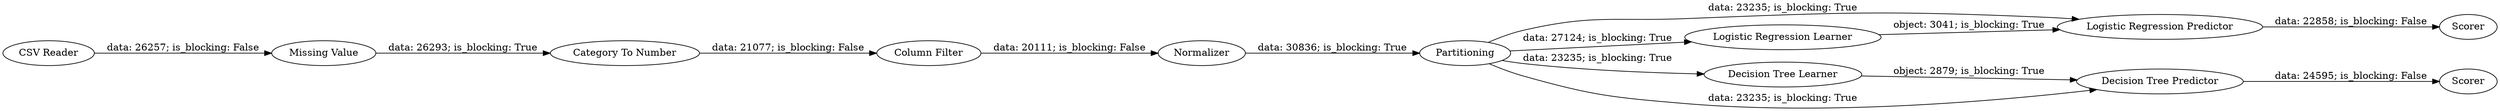 digraph {
	"4394181482650897780_1" [label="CSV Reader"]
	"4394181482650897780_8" [label="Logistic Regression Predictor"]
	"4394181482650897780_2" [label="Missing Value"]
	"4394181482650897780_5" [label=Partitioning]
	"4394181482650897780_7" [label="Category To Number"]
	"4394181482650897780_12" [label=Scorer]
	"4394181482650897780_10" [label="Decision Tree Predictor"]
	"4394181482650897780_9" [label="Decision Tree Learner"]
	"4394181482650897780_11" [label=Scorer]
	"4394181482650897780_3" [label="Column Filter"]
	"4394181482650897780_6" [label="Logistic Regression Learner"]
	"4394181482650897780_4" [label=Normalizer]
	"4394181482650897780_2" -> "4394181482650897780_7" [label="data: 26293; is_blocking: True"]
	"4394181482650897780_5" -> "4394181482650897780_10" [label="data: 23235; is_blocking: True"]
	"4394181482650897780_9" -> "4394181482650897780_10" [label="object: 2879; is_blocking: True"]
	"4394181482650897780_5" -> "4394181482650897780_6" [label="data: 27124; is_blocking: True"]
	"4394181482650897780_1" -> "4394181482650897780_2" [label="data: 26257; is_blocking: False"]
	"4394181482650897780_3" -> "4394181482650897780_4" [label="data: 20111; is_blocking: False"]
	"4394181482650897780_5" -> "4394181482650897780_8" [label="data: 23235; is_blocking: True"]
	"4394181482650897780_5" -> "4394181482650897780_9" [label="data: 23235; is_blocking: True"]
	"4394181482650897780_4" -> "4394181482650897780_5" [label="data: 30836; is_blocking: True"]
	"4394181482650897780_7" -> "4394181482650897780_3" [label="data: 21077; is_blocking: False"]
	"4394181482650897780_6" -> "4394181482650897780_8" [label="object: 3041; is_blocking: True"]
	"4394181482650897780_10" -> "4394181482650897780_12" [label="data: 24595; is_blocking: False"]
	"4394181482650897780_8" -> "4394181482650897780_11" [label="data: 22858; is_blocking: False"]
	rankdir=LR
}
